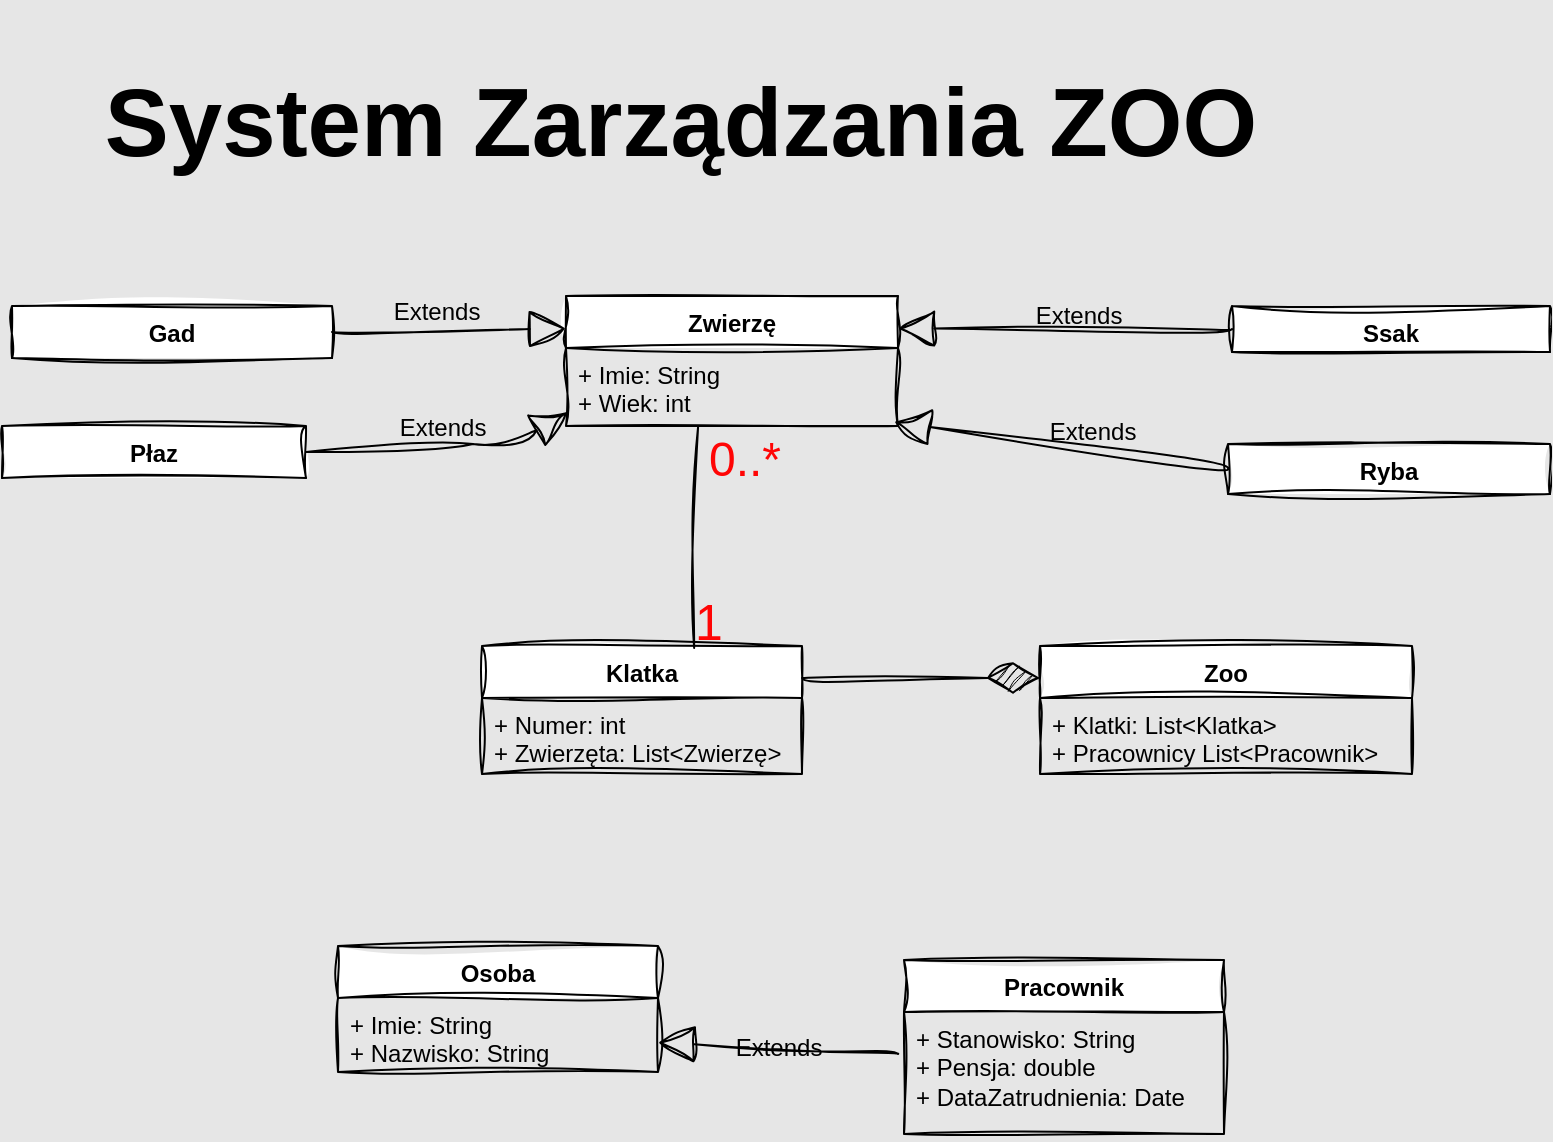 <mxfile version="25.0.3">
  <diagram name="Strona-1" id="E6KXFafCXUu6M6fowW8F">
    <mxGraphModel dx="1221" dy="947" grid="0" gridSize="10" guides="1" tooltips="1" connect="1" arrows="1" fold="1" page="0" pageScale="1" pageWidth="827" pageHeight="1169" background="#E6E6E6" math="0" shadow="0">
      <root>
        <mxCell id="0" />
        <mxCell id="1" parent="0" />
        <mxCell id="DlXpJrdWX-oFE4-UT3Kw-1" value="Zwierzę" style="swimlane;fontStyle=1;align=center;verticalAlign=top;childLayout=stackLayout;horizontal=1;startSize=26;horizontalStack=0;resizeParent=1;resizeParentMax=0;resizeLast=0;collapsible=1;marginBottom=0;whiteSpace=wrap;html=1;labelBackgroundColor=none;sketch=1;curveFitting=1;jiggle=2;" parent="1" vertex="1">
          <mxGeometry x="-37" y="-16" width="166" height="65" as="geometry" />
        </mxCell>
        <mxCell id="DlXpJrdWX-oFE4-UT3Kw-2" value="+ Imie: String&lt;div&gt;+ Wiek: int&lt;/div&gt;&lt;div&gt;&lt;br&gt;&lt;/div&gt;" style="text;strokeColor=none;fillColor=none;align=left;verticalAlign=top;spacingLeft=4;spacingRight=4;overflow=hidden;rotatable=0;points=[[0,0.5],[1,0.5]];portConstraint=eastwest;whiteSpace=wrap;html=1;labelBackgroundColor=none;sketch=1;curveFitting=1;jiggle=2;" parent="DlXpJrdWX-oFE4-UT3Kw-1" vertex="1">
          <mxGeometry y="26" width="166" height="39" as="geometry" />
        </mxCell>
        <mxCell id="DlXpJrdWX-oFE4-UT3Kw-13" value="Ssak&lt;div&gt;&lt;br&gt;&lt;/div&gt;" style="swimlane;fontStyle=1;align=center;verticalAlign=top;childLayout=stackLayout;horizontal=1;startSize=26;horizontalStack=0;resizeParent=1;resizeParentMax=0;resizeLast=0;collapsible=1;marginBottom=0;whiteSpace=wrap;html=1;labelBackgroundColor=none;sketch=1;curveFitting=1;jiggle=2;" parent="1" vertex="1">
          <mxGeometry x="296" y="-11" width="159" height="23" as="geometry">
            <mxRectangle x="230" y="15" width="62" height="41" as="alternateBounds" />
          </mxGeometry>
        </mxCell>
        <mxCell id="DlXpJrdWX-oFE4-UT3Kw-17" value="Extends" style="endArrow=block;endSize=16;endFill=0;html=1;rounded=0;fontSize=12;curved=1;entryX=1;entryY=0.25;entryDx=0;entryDy=0;exitX=0;exitY=0.5;exitDx=0;exitDy=0;labelBackgroundColor=none;fontColor=default;sketch=1;curveFitting=1;jiggle=2;" parent="1" source="DlXpJrdWX-oFE4-UT3Kw-13" target="DlXpJrdWX-oFE4-UT3Kw-1" edge="1">
          <mxGeometry x="-0.078" y="-6" width="160" relative="1" as="geometry">
            <mxPoint x="328" y="239" as="sourcePoint" />
            <mxPoint x="227" y="72" as="targetPoint" />
            <mxPoint as="offset" />
          </mxGeometry>
        </mxCell>
        <mxCell id="DlXpJrdWX-oFE4-UT3Kw-18" value="Płaz" style="swimlane;fontStyle=1;align=center;verticalAlign=top;childLayout=stackLayout;horizontal=1;startSize=26;horizontalStack=0;resizeParent=1;resizeParentMax=0;resizeLast=0;collapsible=1;marginBottom=0;whiteSpace=wrap;html=1;labelBackgroundColor=none;sketch=1;curveFitting=1;jiggle=2;" parent="1" vertex="1">
          <mxGeometry x="-319" y="49" width="152" height="26" as="geometry" />
        </mxCell>
        <mxCell id="DlXpJrdWX-oFE4-UT3Kw-24" value="Extends" style="endArrow=block;endSize=16;endFill=0;html=1;rounded=0;fontSize=12;curved=1;entryX=0.006;entryY=0.821;entryDx=0;entryDy=0;entryPerimeter=0;exitX=1;exitY=0.5;exitDx=0;exitDy=0;labelBackgroundColor=none;fontColor=default;sketch=1;curveFitting=1;jiggle=2;" parent="1" source="DlXpJrdWX-oFE4-UT3Kw-18" target="DlXpJrdWX-oFE4-UT3Kw-2" edge="1">
          <mxGeometry x="0.02" y="9" width="160" relative="1" as="geometry">
            <mxPoint x="-256" y="153.99" as="sourcePoint" />
            <mxPoint x="-30" y="45.004" as="targetPoint" />
            <Array as="points">
              <mxPoint x="-107" y="60" />
              <mxPoint x="-60" y="56" />
            </Array>
            <mxPoint as="offset" />
          </mxGeometry>
        </mxCell>
        <mxCell id="DlXpJrdWX-oFE4-UT3Kw-25" value="Gad" style="swimlane;fontStyle=1;align=center;verticalAlign=top;childLayout=stackLayout;horizontal=1;startSize=26;horizontalStack=0;resizeParent=1;resizeParentMax=0;resizeLast=0;collapsible=1;marginBottom=0;whiteSpace=wrap;html=1;labelBackgroundColor=none;sketch=1;curveFitting=1;jiggle=2;" parent="1" vertex="1">
          <mxGeometry x="-314" y="-11" width="160" height="26" as="geometry" />
        </mxCell>
        <mxCell id="DlXpJrdWX-oFE4-UT3Kw-29" value="Extends" style="endArrow=block;endSize=16;endFill=0;html=1;rounded=0;fontSize=12;curved=1;entryX=0;entryY=0.25;entryDx=0;entryDy=0;exitX=1;exitY=0.5;exitDx=0;exitDy=0;labelBackgroundColor=none;fontColor=default;sketch=1;curveFitting=1;jiggle=2;" parent="1" source="DlXpJrdWX-oFE4-UT3Kw-25" target="DlXpJrdWX-oFE4-UT3Kw-1" edge="1">
          <mxGeometry x="-0.109" y="9" width="160" relative="1" as="geometry">
            <mxPoint x="-216" y="8" as="sourcePoint" />
            <mxPoint x="-56" y="8" as="targetPoint" />
            <mxPoint as="offset" />
          </mxGeometry>
        </mxCell>
        <mxCell id="DlXpJrdWX-oFE4-UT3Kw-30" value="Ryba" style="swimlane;fontStyle=1;align=center;verticalAlign=top;childLayout=stackLayout;horizontal=1;startSize=26;horizontalStack=0;resizeParent=1;resizeParentMax=0;resizeLast=0;collapsible=1;marginBottom=0;whiteSpace=wrap;html=1;labelBackgroundColor=none;sketch=1;curveFitting=1;jiggle=2;" parent="1" vertex="1">
          <mxGeometry x="294" y="58" width="161" height="25" as="geometry" />
        </mxCell>
        <mxCell id="DlXpJrdWX-oFE4-UT3Kw-35" value="Extends" style="endArrow=block;endSize=16;endFill=0;html=1;rounded=0;fontSize=12;curved=1;entryX=0.988;entryY=0.949;entryDx=0;entryDy=0;entryPerimeter=0;exitX=0;exitY=0.5;exitDx=0;exitDy=0;labelBackgroundColor=none;fontColor=default;sketch=1;curveFitting=1;jiggle=2;" parent="1" source="DlXpJrdWX-oFE4-UT3Kw-30" target="DlXpJrdWX-oFE4-UT3Kw-2" edge="1">
          <mxGeometry x="-0.171" y="-9" width="160" relative="1" as="geometry">
            <mxPoint x="230" y="99" as="sourcePoint" />
            <mxPoint x="390" y="99" as="targetPoint" />
            <mxPoint as="offset" />
          </mxGeometry>
        </mxCell>
        <mxCell id="DlXpJrdWX-oFE4-UT3Kw-39" value="Klatka" style="swimlane;fontStyle=1;align=center;verticalAlign=top;childLayout=stackLayout;horizontal=1;startSize=26;horizontalStack=0;resizeParent=1;resizeParentMax=0;resizeLast=0;collapsible=1;marginBottom=0;whiteSpace=wrap;html=1;labelBackgroundColor=none;sketch=1;curveFitting=1;jiggle=2;" parent="1" vertex="1">
          <mxGeometry x="-79" y="159" width="160" height="64" as="geometry" />
        </mxCell>
        <mxCell id="DlXpJrdWX-oFE4-UT3Kw-40" value="+ Numer: int&lt;div&gt;+ Zwierzęta: List&amp;lt;Zwierzę&amp;gt;&lt;/div&gt;" style="text;strokeColor=none;fillColor=none;align=left;verticalAlign=top;spacingLeft=4;spacingRight=4;overflow=hidden;rotatable=0;points=[[0,0.5],[1,0.5]];portConstraint=eastwest;whiteSpace=wrap;html=1;labelBackgroundColor=none;sketch=1;curveFitting=1;jiggle=2;" parent="DlXpJrdWX-oFE4-UT3Kw-39" vertex="1">
          <mxGeometry y="26" width="160" height="38" as="geometry" />
        </mxCell>
        <mxCell id="DlXpJrdWX-oFE4-UT3Kw-44" value="Zoo" style="swimlane;fontStyle=1;align=center;verticalAlign=top;childLayout=stackLayout;horizontal=1;startSize=26;horizontalStack=0;resizeParent=1;resizeParentMax=0;resizeLast=0;collapsible=1;marginBottom=0;whiteSpace=wrap;html=1;labelBackgroundColor=none;sketch=1;curveFitting=1;jiggle=2;" parent="1" vertex="1">
          <mxGeometry x="200" y="159" width="186" height="64" as="geometry" />
        </mxCell>
        <mxCell id="DlXpJrdWX-oFE4-UT3Kw-45" value="+ Klatki: List&amp;lt;Klatka&amp;gt;&lt;div&gt;+ Pracownicy List&amp;lt;Pracownik&amp;gt;&lt;/div&gt;" style="text;strokeColor=none;fillColor=none;align=left;verticalAlign=top;spacingLeft=4;spacingRight=4;overflow=hidden;rotatable=0;points=[[0,0.5],[1,0.5]];portConstraint=eastwest;whiteSpace=wrap;html=1;labelBackgroundColor=none;sketch=1;curveFitting=1;jiggle=2;" parent="DlXpJrdWX-oFE4-UT3Kw-44" vertex="1">
          <mxGeometry y="26" width="186" height="38" as="geometry" />
        </mxCell>
        <mxCell id="DlXpJrdWX-oFE4-UT3Kw-48" value="Osoba" style="swimlane;fontStyle=1;align=center;verticalAlign=top;childLayout=stackLayout;horizontal=1;startSize=26;horizontalStack=0;resizeParent=1;resizeParentMax=0;resizeLast=0;collapsible=1;marginBottom=0;whiteSpace=wrap;html=1;labelBackgroundColor=none;sketch=1;curveFitting=1;jiggle=2;" parent="1" vertex="1">
          <mxGeometry x="-151" y="309" width="160" height="63" as="geometry" />
        </mxCell>
        <mxCell id="DlXpJrdWX-oFE4-UT3Kw-49" value="+ Imie: String&lt;div&gt;+ Nazwisko: String&lt;/div&gt;" style="text;strokeColor=none;fillColor=none;align=left;verticalAlign=top;spacingLeft=4;spacingRight=4;overflow=hidden;rotatable=0;points=[[0,0.5],[1,0.5]];portConstraint=eastwest;whiteSpace=wrap;html=1;labelBackgroundColor=none;sketch=1;curveFitting=1;jiggle=2;" parent="DlXpJrdWX-oFE4-UT3Kw-48" vertex="1">
          <mxGeometry y="26" width="160" height="37" as="geometry" />
        </mxCell>
        <mxCell id="DlXpJrdWX-oFE4-UT3Kw-56" value="Pracownik" style="swimlane;fontStyle=1;align=center;verticalAlign=top;childLayout=stackLayout;horizontal=1;startSize=26;horizontalStack=0;resizeParent=1;resizeParentMax=0;resizeLast=0;collapsible=1;marginBottom=0;whiteSpace=wrap;html=1;labelBackgroundColor=none;sketch=1;curveFitting=1;jiggle=2;" parent="1" vertex="1">
          <mxGeometry x="132" y="316" width="160" height="87" as="geometry" />
        </mxCell>
        <mxCell id="DlXpJrdWX-oFE4-UT3Kw-57" value="+ Stanowisko: String&lt;div&gt;+ Pensja: double&lt;/div&gt;&lt;div&gt;+ DataZatrudnienia: Date&lt;/div&gt;" style="text;strokeColor=none;fillColor=none;align=left;verticalAlign=top;spacingLeft=4;spacingRight=4;overflow=hidden;rotatable=0;points=[[0,0.5],[1,0.5]];portConstraint=eastwest;whiteSpace=wrap;html=1;labelBackgroundColor=none;sketch=1;curveFitting=1;jiggle=2;" parent="DlXpJrdWX-oFE4-UT3Kw-56" vertex="1">
          <mxGeometry y="26" width="160" height="61" as="geometry" />
        </mxCell>
        <mxCell id="DlXpJrdWX-oFE4-UT3Kw-60" value="Extends" style="endArrow=block;endSize=16;endFill=0;html=1;rounded=0;fontSize=12;curved=1;exitX=-0.012;exitY=0.098;exitDx=0;exitDy=0;exitPerimeter=0;labelBackgroundColor=none;fontColor=default;sketch=1;curveFitting=1;jiggle=2;" parent="1" target="DlXpJrdWX-oFE4-UT3Kw-49" edge="1">
          <mxGeometry width="160" relative="1" as="geometry">
            <mxPoint x="129.0" y="362.978" as="sourcePoint" />
            <mxPoint x="278.92" y="115" as="targetPoint" />
          </mxGeometry>
        </mxCell>
        <mxCell id="DlXpJrdWX-oFE4-UT3Kw-62" value="" style="endArrow=diamondThin;endFill=1;endSize=24;html=1;rounded=0;fontSize=12;curved=1;exitX=1;exitY=0.25;exitDx=0;exitDy=0;entryX=0;entryY=0.25;entryDx=0;entryDy=0;labelBackgroundColor=none;fontColor=default;sketch=1;curveFitting=1;jiggle=2;" parent="1" source="DlXpJrdWX-oFE4-UT3Kw-39" target="DlXpJrdWX-oFE4-UT3Kw-44" edge="1">
          <mxGeometry width="160" relative="1" as="geometry">
            <mxPoint x="57" y="182" as="sourcePoint" />
            <mxPoint x="217" y="182" as="targetPoint" />
          </mxGeometry>
        </mxCell>
        <mxCell id="QTJE8DHDqHjorJn4KfwX-1" value="" style="endArrow=none;html=1;rounded=0;entryX=0.398;entryY=1;entryDx=0;entryDy=0;entryPerimeter=0;exitX=0.663;exitY=0.016;exitDx=0;exitDy=0;exitPerimeter=0;labelBackgroundColor=none;fontColor=default;sketch=1;curveFitting=1;jiggle=2;" edge="1" parent="1" source="DlXpJrdWX-oFE4-UT3Kw-39" target="DlXpJrdWX-oFE4-UT3Kw-2">
          <mxGeometry width="50" height="50" relative="1" as="geometry">
            <mxPoint x="29" y="155" as="sourcePoint" />
            <mxPoint x="93" y="241" as="targetPoint" />
          </mxGeometry>
        </mxCell>
        <mxCell id="QTJE8DHDqHjorJn4KfwX-2" value="&lt;font style=&quot;font-size: 25px;&quot;&gt;1&lt;/font&gt;" style="edgeLabel;html=1;align=center;verticalAlign=middle;resizable=0;points=[];labelBackgroundColor=none;sketch=1;curveFitting=1;jiggle=2;fontSize=13;fontColor=#FF0505;" vertex="1" connectable="0" parent="QTJE8DHDqHjorJn4KfwX-1">
          <mxGeometry x="-0.747" y="-1" relative="1" as="geometry">
            <mxPoint x="5" as="offset" />
          </mxGeometry>
        </mxCell>
        <mxCell id="QTJE8DHDqHjorJn4KfwX-4" value="&lt;font style=&quot;font-size: 24px;&quot; color=&quot;#ff0505&quot;&gt;0..*&lt;/font&gt;" style="edgeLabel;html=1;align=center;verticalAlign=middle;resizable=0;points=[];sketch=1;hachureGap=4;jiggle=2;curveFitting=1;fontFamily=Helvetica;labelBackgroundColor=none;" vertex="1" connectable="0" parent="QTJE8DHDqHjorJn4KfwX-1">
          <mxGeometry x="0.719" y="-1" relative="1" as="geometry">
            <mxPoint x="22" y="1" as="offset" />
          </mxGeometry>
        </mxCell>
        <mxCell id="QTJE8DHDqHjorJn4KfwX-3" value="&lt;h1&gt;System Zarządzania ZOO&lt;/h1&gt;" style="text;strokeColor=none;fillColor=none;html=1;fontSize=24;fontStyle=1;verticalAlign=middle;align=center;labelBackgroundColor=none;sketch=1;curveFitting=1;jiggle=2;" vertex="1" parent="1">
          <mxGeometry x="-30" y="-123" width="100" height="40" as="geometry" />
        </mxCell>
      </root>
    </mxGraphModel>
  </diagram>
</mxfile>
